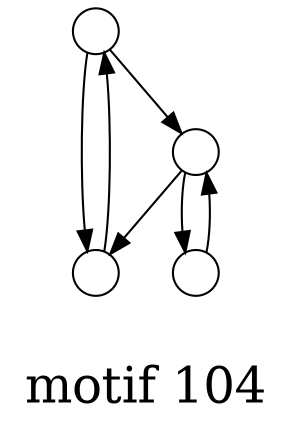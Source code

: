 /*****
motif 104
*****/

digraph G {
  graph [splines=false overlap=false]
  node  [shape=ellipse, width=0.3, height=0.3, label=""]
  0 ;
  1 ;
  2 ;
  3 ;
  0 -> 1;
  0 -> 2;
  1 -> 0;
  2 -> 1;
  2 -> 3;
  3 -> 2;
  label = "\nmotif 104\n";  fontsize=24;
}

